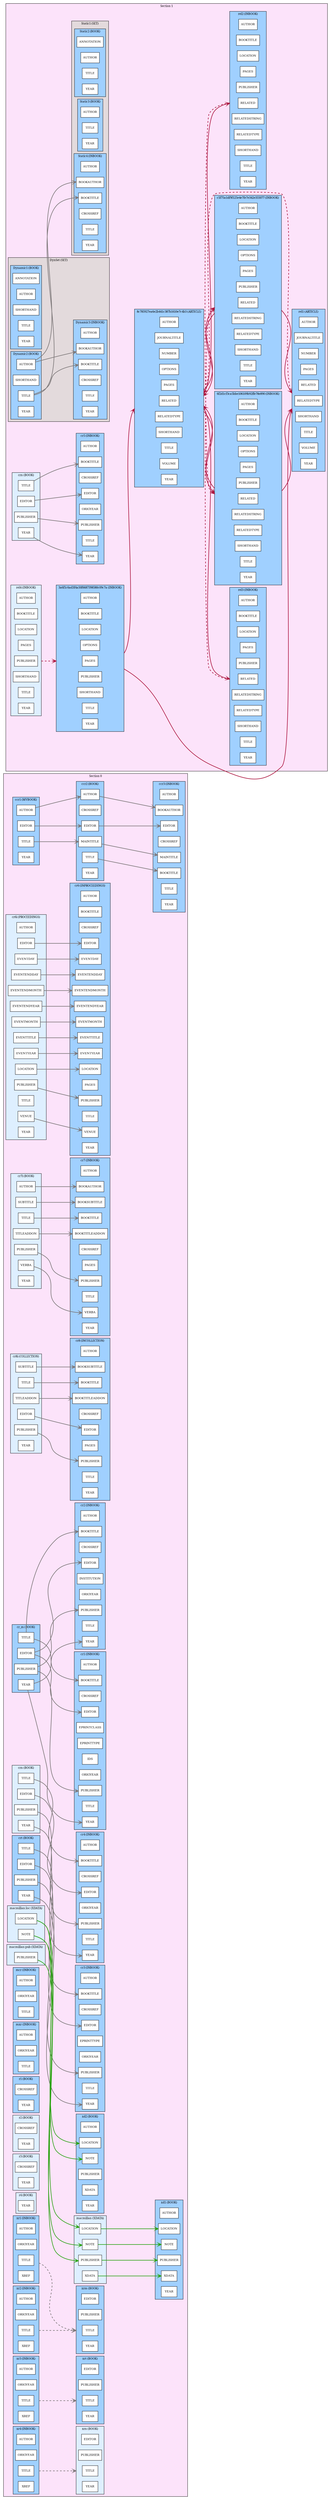 digraph Biberdata {
  compound = true;
  edge [ arrowhead=open ];
  graph [ style=filled, rankdir=LR ];
  node [
    fontsize=10,
    fillcolor=white,
    style=filled,
    shape=box ];

  subgraph "cluster_section0" {
    label="Section 0";
    tooltip="Section 0";
    fontsize="10";
    fontname=serif;
    fillcolor="#fce3fa";

    subgraph "cluster_section0/ccr1" {
      fontsize="10";
      label="ccr1 (MVBOOK)";
      tooltip="ccr1 (MVBOOK)";
      fillcolor="#a0d0ff";

      "section0/ccr1/author" [ label="AUTHOR" ]
      "section0/ccr1/editor" [ label="EDITOR" ]
      "section0/ccr1/title" [ label="TITLE" ]
      "section0/ccr1/year" [ label="YEAR" ]
    }

    subgraph "cluster_section0/ccr2" {
      fontsize="10";
      label="ccr2 (BOOK)";
      tooltip="ccr2 (BOOK)";
      fillcolor="#a0d0ff";

      "section0/ccr2/author" [ label="AUTHOR" ]
      "section0/ccr2/crossref" [ label="CROSSREF" ]
      "section0/ccr2/editor" [ label="EDITOR" ]
      "section0/ccr2/maintitle" [ label="MAINTITLE" ]
      "section0/ccr2/title" [ label="TITLE" ]
      "section0/ccr2/year" [ label="YEAR" ]
    }

    subgraph "cluster_section0/ccr3" {
      fontsize="10";
      label="ccr3 (INBOOK)";
      tooltip="ccr3 (INBOOK)";
      fillcolor="#a0d0ff";

      "section0/ccr3/author" [ label="AUTHOR" ]
      "section0/ccr3/bookauthor" [ label="BOOKAUTHOR" ]
      "section0/ccr3/booktitle" [ label="BOOKTITLE" ]
      "section0/ccr3/crossref" [ label="CROSSREF" ]
      "section0/ccr3/editor" [ label="EDITOR" ]
      "section0/ccr3/maintitle" [ label="MAINTITLE" ]
      "section0/ccr3/title" [ label="TITLE" ]
      "section0/ccr3/year" [ label="YEAR" ]
    }

    subgraph "cluster_section0/cr1" {
      fontsize="10";
      label="cr1 (INBOOK)";
      tooltip="cr1 (INBOOK)";
      fillcolor="#a0d0ff";

      "section0/cr1/author" [ label="AUTHOR" ]
      "section0/cr1/booktitle" [ label="BOOKTITLE" ]
      "section0/cr1/crossref" [ label="CROSSREF" ]
      "section0/cr1/editor" [ label="EDITOR" ]
      "section0/cr1/eprintclass" [ label="EPRINTCLASS" ]
      "section0/cr1/eprinttype" [ label="EPRINTTYPE" ]
      "section0/cr1/ids" [ label="IDS" ]
      "section0/cr1/origyear" [ label="ORIGYEAR" ]
      "section0/cr1/publisher" [ label="PUBLISHER" ]
      "section0/cr1/title" [ label="TITLE" ]
      "section0/cr1/year" [ label="YEAR" ]
    }

    subgraph "cluster_section0/cr2" {
      fontsize="10";
      label="cr2 (INBOOK)";
      tooltip="cr2 (INBOOK)";
      fillcolor="#a0d0ff";

      "section0/cr2/author" [ label="AUTHOR" ]
      "section0/cr2/booktitle" [ label="BOOKTITLE" ]
      "section0/cr2/crossref" [ label="CROSSREF" ]
      "section0/cr2/editor" [ label="EDITOR" ]
      "section0/cr2/institution" [ label="INSTITUTION" ]
      "section0/cr2/origyear" [ label="ORIGYEAR" ]
      "section0/cr2/publisher" [ label="PUBLISHER" ]
      "section0/cr2/title" [ label="TITLE" ]
      "section0/cr2/year" [ label="YEAR" ]
    }

    subgraph "cluster_section0/cr3" {
      fontsize="10";
      label="cr3 (INBOOK)";
      tooltip="cr3 (INBOOK)";
      fillcolor="#a0d0ff";

      "section0/cr3/author" [ label="AUTHOR" ]
      "section0/cr3/booktitle" [ label="BOOKTITLE" ]
      "section0/cr3/crossref" [ label="CROSSREF" ]
      "section0/cr3/editor" [ label="EDITOR" ]
      "section0/cr3/eprinttype" [ label="EPRINTTYPE" ]
      "section0/cr3/origyear" [ label="ORIGYEAR" ]
      "section0/cr3/publisher" [ label="PUBLISHER" ]
      "section0/cr3/title" [ label="TITLE" ]
      "section0/cr3/year" [ label="YEAR" ]
    }

    subgraph "cluster_section0/cr4" {
      fontsize="10";
      label="cr4 (INBOOK)";
      tooltip="cr4 (INBOOK)";
      fillcolor="#a0d0ff";

      "section0/cr4/author" [ label="AUTHOR" ]
      "section0/cr4/booktitle" [ label="BOOKTITLE" ]
      "section0/cr4/crossref" [ label="CROSSREF" ]
      "section0/cr4/editor" [ label="EDITOR" ]
      "section0/cr4/origyear" [ label="ORIGYEAR" ]
      "section0/cr4/publisher" [ label="PUBLISHER" ]
      "section0/cr4/title" [ label="TITLE" ]
      "section0/cr4/year" [ label="YEAR" ]
    }

    subgraph "cluster_section0/cr6" {
      fontsize="10";
      label="cr6 (INPROCEEDINGS)";
      tooltip="cr6 (INPROCEEDINGS)";
      fillcolor="#a0d0ff";

      "section0/cr6/author" [ label="AUTHOR" ]
      "section0/cr6/booktitle" [ label="BOOKTITLE" ]
      "section0/cr6/crossref" [ label="CROSSREF" ]
      "section0/cr6/editor" [ label="EDITOR" ]
      "section0/cr6/eventday" [ label="EVENTDAY" ]
      "section0/cr6/eventendday" [ label="EVENTENDDAY" ]
      "section0/cr6/eventendmonth" [ label="EVENTENDMONTH" ]
      "section0/cr6/eventendyear" [ label="EVENTENDYEAR" ]
      "section0/cr6/eventmonth" [ label="EVENTMONTH" ]
      "section0/cr6/eventtitle" [ label="EVENTTITLE" ]
      "section0/cr6/eventyear" [ label="EVENTYEAR" ]
      "section0/cr6/location" [ label="LOCATION" ]
      "section0/cr6/pages" [ label="PAGES" ]
      "section0/cr6/publisher" [ label="PUBLISHER" ]
      "section0/cr6/title" [ label="TITLE" ]
      "section0/cr6/venue" [ label="VENUE" ]
      "section0/cr6/year" [ label="YEAR" ]
    }

    subgraph "cluster_section0/cr6i" {
      fontsize="10";
      label="cr6i (PROCEEDINGS)";
      tooltip="cr6i (PROCEEDINGS)";
      fillcolor="#deefff";

      "section0/cr6i/author" [ label="AUTHOR" ]
      "section0/cr6i/editor" [ label="EDITOR" ]
      "section0/cr6i/eventday" [ label="EVENTDAY" ]
      "section0/cr6i/eventendday" [ label="EVENTENDDAY" ]
      "section0/cr6i/eventendmonth" [ label="EVENTENDMONTH" ]
      "section0/cr6i/eventendyear" [ label="EVENTENDYEAR" ]
      "section0/cr6i/eventmonth" [ label="EVENTMONTH" ]
      "section0/cr6i/eventtitle" [ label="EVENTTITLE" ]
      "section0/cr6i/eventyear" [ label="EVENTYEAR" ]
      "section0/cr6i/location" [ label="LOCATION" ]
      "section0/cr6i/publisher" [ label="PUBLISHER" ]
      "section0/cr6i/title" [ label="TITLE" ]
      "section0/cr6i/venue" [ label="VENUE" ]
      "section0/cr6i/year" [ label="YEAR" ]
    }

    subgraph "cluster_section0/cr7" {
      fontsize="10";
      label="cr7 (INBOOK)";
      tooltip="cr7 (INBOOK)";
      fillcolor="#a0d0ff";

      "section0/cr7/author" [ label="AUTHOR" ]
      "section0/cr7/bookauthor" [ label="BOOKAUTHOR" ]
      "section0/cr7/booksubtitle" [ label="BOOKSUBTITLE" ]
      "section0/cr7/booktitle" [ label="BOOKTITLE" ]
      "section0/cr7/booktitleaddon" [ label="BOOKTITLEADDON" ]
      "section0/cr7/crossref" [ label="CROSSREF" ]
      "section0/cr7/pages" [ label="PAGES" ]
      "section0/cr7/publisher" [ label="PUBLISHER" ]
      "section0/cr7/title" [ label="TITLE" ]
      "section0/cr7/verba" [ label="VERBA" ]
      "section0/cr7/year" [ label="YEAR" ]
    }

    subgraph "cluster_section0/cr7i" {
      fontsize="10";
      label="cr7i (BOOK)";
      tooltip="cr7i (BOOK)";
      fillcolor="#deefff";

      "section0/cr7i/author" [ label="AUTHOR" ]
      "section0/cr7i/publisher" [ label="PUBLISHER" ]
      "section0/cr7i/subtitle" [ label="SUBTITLE" ]
      "section0/cr7i/title" [ label="TITLE" ]
      "section0/cr7i/titleaddon" [ label="TITLEADDON" ]
      "section0/cr7i/verba" [ label="VERBA" ]
      "section0/cr7i/year" [ label="YEAR" ]
    }

    subgraph "cluster_section0/cr8" {
      fontsize="10";
      label="cr8 (INCOLLECTION)";
      tooltip="cr8 (INCOLLECTION)";
      fillcolor="#a0d0ff";

      "section0/cr8/author" [ label="AUTHOR" ]
      "section0/cr8/booksubtitle" [ label="BOOKSUBTITLE" ]
      "section0/cr8/booktitle" [ label="BOOKTITLE" ]
      "section0/cr8/booktitleaddon" [ label="BOOKTITLEADDON" ]
      "section0/cr8/crossref" [ label="CROSSREF" ]
      "section0/cr8/editor" [ label="EDITOR" ]
      "section0/cr8/pages" [ label="PAGES" ]
      "section0/cr8/publisher" [ label="PUBLISHER" ]
      "section0/cr8/title" [ label="TITLE" ]
      "section0/cr8/year" [ label="YEAR" ]
    }

    subgraph "cluster_section0/cr8i" {
      fontsize="10";
      label="cr8i (COLLECTION)";
      tooltip="cr8i (COLLECTION)";
      fillcolor="#deefff";

      "section0/cr8i/editor" [ label="EDITOR" ]
      "section0/cr8i/publisher" [ label="PUBLISHER" ]
      "section0/cr8i/subtitle" [ label="SUBTITLE" ]
      "section0/cr8i/title" [ label="TITLE" ]
      "section0/cr8i/titleaddon" [ label="TITLEADDON" ]
      "section0/cr8i/year" [ label="YEAR" ]
    }

    subgraph "cluster_section0/cr_m" {
      fontsize="10";
      label="cr_m (BOOK)";
      tooltip="cr_m (BOOK)";
      fillcolor="#a0d0ff";

      "section0/cr_m/editor" [ label="EDITOR" ]
      "section0/cr_m/publisher" [ label="PUBLISHER" ]
      "section0/cr_m/title" [ label="TITLE" ]
      "section0/cr_m/year" [ label="YEAR" ]
    }

    subgraph "cluster_section0/crn" {
      fontsize="10";
      label="crn (BOOK)";
      tooltip="crn (BOOK)";
      fillcolor="#deefff";

      "section0/crn/editor" [ label="EDITOR" ]
      "section0/crn/publisher" [ label="PUBLISHER" ]
      "section0/crn/title" [ label="TITLE" ]
      "section0/crn/year" [ label="YEAR" ]
    }

    subgraph "cluster_section0/crt" {
      fontsize="10";
      label="crt (BOOK)";
      tooltip="crt (BOOK)";
      fillcolor="#a0d0ff";

      "section0/crt/editor" [ label="EDITOR" ]
      "section0/crt/publisher" [ label="PUBLISHER" ]
      "section0/crt/title" [ label="TITLE" ]
      "section0/crt/year" [ label="YEAR" ]
    }

    subgraph "cluster_section0/macmillan" {
      fontsize="10";
      label="macmillan (XDATA)";
      tooltip="macmillan (XDATA)";
      fillcolor="#deefff";

      "section0/macmillan/location" [ label="LOCATION" ]
      "section0/macmillan/note" [ label="NOTE" ]
      "section0/macmillan/publisher" [ label="PUBLISHER" ]
      "section0/macmillan/xdata" [ label="XDATA" ]
    }

    subgraph "cluster_section0/macmillan:loc" {
      fontsize="10";
      label="macmillan:loc (XDATA)";
      tooltip="macmillan:loc (XDATA)";
      fillcolor="#deefff";

      "section0/macmillan:loc/location" [ label="LOCATION" ]
      "section0/macmillan:loc/note" [ label="NOTE" ]
    }

    subgraph "cluster_section0/macmillan:pub" {
      fontsize="10";
      label="macmillan:pub (XDATA)";
      tooltip="macmillan:pub (XDATA)";
      fillcolor="#deefff";

      "section0/macmillan:pub/publisher" [ label="PUBLISHER" ]
    }

    subgraph "cluster_section0/mcr" {
      fontsize="10";
      label="mcr (INBOOK)";
      tooltip="mcr (INBOOK)";
      fillcolor="#a0d0ff";

      "section0/mcr/author" [ label="AUTHOR" ]
      "section0/mcr/origyear" [ label="ORIGYEAR" ]
      "section0/mcr/title" [ label="TITLE" ]
    }

    subgraph "cluster_section0/mxr" {
      fontsize="10";
      label="mxr (INBOOK)";
      tooltip="mxr (INBOOK)";
      fillcolor="#a0d0ff";

      "section0/mxr/author" [ label="AUTHOR" ]
      "section0/mxr/origyear" [ label="ORIGYEAR" ]
      "section0/mxr/title" [ label="TITLE" ]
    }

    subgraph "cluster_section0/r1" {
      fontsize="10";
      label="r1 (BOOK)";
      tooltip="r1 (BOOK)";
      fillcolor="#a0d0ff";

      "section0/r1/crossref" [ label="CROSSREF" ]
      "section0/r1/year" [ label="YEAR" ]
    }

    subgraph "cluster_section0/r2" {
      fontsize="10";
      label="r2 (BOOK)";
      tooltip="r2 (BOOK)";
      fillcolor="#deefff";

      "section0/r2/crossref" [ label="CROSSREF" ]
      "section0/r2/year" [ label="YEAR" ]
    }

    subgraph "cluster_section0/r3" {
      fontsize="10";
      label="r3 (BOOK)";
      tooltip="r3 (BOOK)";
      fillcolor="#deefff";

      "section0/r3/crossref" [ label="CROSSREF" ]
      "section0/r3/year" [ label="YEAR" ]
    }

    subgraph "cluster_section0/r4" {
      fontsize="10";
      label="r4 (BOOK)";
      tooltip="r4 (BOOK)";
      fillcolor="#deefff";

      "section0/r4/year" [ label="YEAR" ]
    }

    subgraph "cluster_section0/xd1" {
      fontsize="10";
      label="xd1 (BOOK)";
      tooltip="xd1 (BOOK)";
      fillcolor="#a0d0ff";

      "section0/xd1/author" [ label="AUTHOR" ]
      "section0/xd1/location" [ label="LOCATION" ]
      "section0/xd1/note" [ label="NOTE" ]
      "section0/xd1/publisher" [ label="PUBLISHER" ]
      "section0/xd1/xdata" [ label="XDATA" ]
      "section0/xd1/year" [ label="YEAR" ]
    }

    subgraph "cluster_section0/xd2" {
      fontsize="10";
      label="xd2 (BOOK)";
      tooltip="xd2 (BOOK)";
      fillcolor="#a0d0ff";

      "section0/xd2/author" [ label="AUTHOR" ]
      "section0/xd2/location" [ label="LOCATION" ]
      "section0/xd2/note" [ label="NOTE" ]
      "section0/xd2/publisher" [ label="PUBLISHER" ]
      "section0/xd2/xdata" [ label="XDATA" ]
      "section0/xd2/year" [ label="YEAR" ]
    }

    subgraph "cluster_section0/xr1" {
      fontsize="10";
      label="xr1 (INBOOK)";
      tooltip="xr1 (INBOOK)";
      fillcolor="#a0d0ff";

      "section0/xr1/author" [ label="AUTHOR" ]
      "section0/xr1/origyear" [ label="ORIGYEAR" ]
      "section0/xr1/title" [ label="TITLE" ]
      "section0/xr1/xref" [ label="XREF" ]
    }

    subgraph "cluster_section0/xr2" {
      fontsize="10";
      label="xr2 (INBOOK)";
      tooltip="xr2 (INBOOK)";
      fillcolor="#a0d0ff";

      "section0/xr2/author" [ label="AUTHOR" ]
      "section0/xr2/origyear" [ label="ORIGYEAR" ]
      "section0/xr2/title" [ label="TITLE" ]
      "section0/xr2/xref" [ label="XREF" ]
    }

    subgraph "cluster_section0/xr3" {
      fontsize="10";
      label="xr3 (INBOOK)";
      tooltip="xr3 (INBOOK)";
      fillcolor="#a0d0ff";

      "section0/xr3/author" [ label="AUTHOR" ]
      "section0/xr3/origyear" [ label="ORIGYEAR" ]
      "section0/xr3/title" [ label="TITLE" ]
      "section0/xr3/xref" [ label="XREF" ]
    }

    subgraph "cluster_section0/xr4" {
      fontsize="10";
      label="xr4 (INBOOK)";
      tooltip="xr4 (INBOOK)";
      fillcolor="#a0d0ff";

      "section0/xr4/author" [ label="AUTHOR" ]
      "section0/xr4/origyear" [ label="ORIGYEAR" ]
      "section0/xr4/title" [ label="TITLE" ]
      "section0/xr4/xref" [ label="XREF" ]
    }

    subgraph "cluster_section0/xrm" {
      fontsize="10";
      label="xrm (BOOK)";
      tooltip="xrm (BOOK)";
      fillcolor="#a0d0ff";

      "section0/xrm/editor" [ label="EDITOR" ]
      "section0/xrm/publisher" [ label="PUBLISHER" ]
      "section0/xrm/title" [ label="TITLE" ]
      "section0/xrm/year" [ label="YEAR" ]
    }

    subgraph "cluster_section0/xrn" {
      fontsize="10";
      label="xrn (BOOK)";
      tooltip="xrn (BOOK)";
      fillcolor="#deefff";

      "section0/xrn/editor" [ label="EDITOR" ]
      "section0/xrn/publisher" [ label="PUBLISHER" ]
      "section0/xrn/title" [ label="TITLE" ]
      "section0/xrn/year" [ label="YEAR" ]
    }

    subgraph "cluster_section0/xrt" {
      fontsize="10";
      label="xrt (BOOK)";
      tooltip="xrt (BOOK)";
      fillcolor="#a0d0ff";

      "section0/xrt/editor" [ label="EDITOR" ]
      "section0/xrt/publisher" [ label="PUBLISHER" ]
      "section0/xrt/title" [ label="TITLE" ]
      "section0/xrt/year" [ label="YEAR" ]
    }

    }

  subgraph "cluster_section1" {
    label="Section 1";
    tooltip="Section 1";
    fontsize="10";
    fontname=serif;
    fillcolor="#fce3fa";

    subgraph "cluster_section1/3a6f1c6ad3f4a50f6687398580c09c7a" {
      fontsize="10";
      label="3a6f1c6ad3f4a50f6687398580c09c7a (INBOOK)";
      tooltip="3a6f1c6ad3f4a50f6687398580c09c7a (INBOOK)";
      fillcolor="#a0d0ff";

      "section1/3a6f1c6ad3f4a50f6687398580c09c7a/author" [ label="AUTHOR" ]
      "section1/3a6f1c6ad3f4a50f6687398580c09c7a/booktitle" [ label="BOOKTITLE" ]
      "section1/3a6f1c6ad3f4a50f6687398580c09c7a/location" [ label="LOCATION" ]
      "section1/3a6f1c6ad3f4a50f6687398580c09c7a/options" [ label="OPTIONS" ]
      "section1/3a6f1c6ad3f4a50f6687398580c09c7a/pages" [ label="PAGES" ]
      "section1/3a6f1c6ad3f4a50f6687398580c09c7a/publisher" [ label="PUBLISHER" ]
      "section1/3a6f1c6ad3f4a50f6687398580c09c7a/shorthand" [ label="SHORTHAND" ]
      "section1/3a6f1c6ad3f4a50f6687398580c09c7a/title" [ label="TITLE" ]
      "section1/3a6f1c6ad3f4a50f6687398580c09c7a/year" [ label="YEAR" ]
    }

    subgraph "cluster_section1/6f2d1cf3ca5bbe106109b92ffe78e890" {
      fontsize="10";
      label="6f2d1cf3ca5bbe106109b92ffe78e890 (INBOOK)";
      tooltip="6f2d1cf3ca5bbe106109b92ffe78e890 (INBOOK)";
      fillcolor="#a0d0ff";

      "section1/6f2d1cf3ca5bbe106109b92ffe78e890/author" [ label="AUTHOR" ]
      "section1/6f2d1cf3ca5bbe106109b92ffe78e890/booktitle" [ label="BOOKTITLE" ]
      "section1/6f2d1cf3ca5bbe106109b92ffe78e890/location" [ label="LOCATION" ]
      "section1/6f2d1cf3ca5bbe106109b92ffe78e890/options" [ label="OPTIONS" ]
      "section1/6f2d1cf3ca5bbe106109b92ffe78e890/pages" [ label="PAGES" ]
      "section1/6f2d1cf3ca5bbe106109b92ffe78e890/publisher" [ label="PUBLISHER" ]
      "section1/6f2d1cf3ca5bbe106109b92ffe78e890/related" [ label="RELATED" ]
      "section1/6f2d1cf3ca5bbe106109b92ffe78e890/relatedstring" [ label="RELATEDSTRING" ]
      "section1/6f2d1cf3ca5bbe106109b92ffe78e890/relatedtype" [ label="RELATEDTYPE" ]
      "section1/6f2d1cf3ca5bbe106109b92ffe78e890/shorthand" [ label="SHORTHAND" ]
      "section1/6f2d1cf3ca5bbe106109b92ffe78e890/title" [ label="TITLE" ]
      "section1/6f2d1cf3ca5bbe106109b92ffe78e890/year" [ label="YEAR" ]
    }

    subgraph "cluster_section1/8c785927ea6e2b441c387b1610e7c4b3" {
      fontsize="10";
      label="8c785927ea6e2b441c387b1610e7c4b3 (ARTICLE)";
      tooltip="8c785927ea6e2b441c387b1610e7c4b3 (ARTICLE)";
      fillcolor="#a0d0ff";

      "section1/8c785927ea6e2b441c387b1610e7c4b3/author" [ label="AUTHOR" ]
      "section1/8c785927ea6e2b441c387b1610e7c4b3/journaltitle" [ label="JOURNALTITLE" ]
      "section1/8c785927ea6e2b441c387b1610e7c4b3/number" [ label="NUMBER" ]
      "section1/8c785927ea6e2b441c387b1610e7c4b3/options" [ label="OPTIONS" ]
      "section1/8c785927ea6e2b441c387b1610e7c4b3/pages" [ label="PAGES" ]
      "section1/8c785927ea6e2b441c387b1610e7c4b3/related" [ label="RELATED" ]
      "section1/8c785927ea6e2b441c387b1610e7c4b3/relatedtype" [ label="RELATEDTYPE" ]
      "section1/8c785927ea6e2b441c387b1610e7c4b3/shorthand" [ label="SHORTHAND" ]
      "section1/8c785927ea6e2b441c387b1610e7c4b3/title" [ label="TITLE" ]
      "section1/8c785927ea6e2b441c387b1610e7c4b3/volume" [ label="VOLUME" ]
      "section1/8c785927ea6e2b441c387b1610e7c4b3/year" [ label="YEAR" ]
    }

    subgraph "cluster_1/set_DynSet" {
      label="DynSet (SET)";
      tooltip="DynSet (SET)";
      fontsize="10";
      fontname=serif;
      fillcolor="#e3dadc";

      subgraph "cluster_section1/Dynamic1" {
        fontsize="10";
        label="Dynamic1 (BOOK)";
        tooltip="Dynamic1 (BOOK)";
        fillcolor="#a0d0ff";

        "section1/Dynamic1/annotation" [ label="ANNOTATION" ]
        "section1/Dynamic1/author" [ label="AUTHOR" ]
        "section1/Dynamic1/shorthand" [ label="SHORTHAND" ]
        "section1/Dynamic1/title" [ label="TITLE" ]
        "section1/Dynamic1/year" [ label="YEAR" ]
      }

      }

    subgraph "cluster_1/set_DynSet" {
      label="DynSet (SET)";
      tooltip="DynSet (SET)";
      fontsize="10";
      fontname=serif;
      fillcolor="#e3dadc";

      subgraph "cluster_section1/Dynamic2" {
        fontsize="10";
        label="Dynamic2 (BOOK)";
        tooltip="Dynamic2 (BOOK)";
        fillcolor="#a0d0ff";

        "section1/Dynamic2/author" [ label="AUTHOR" ]
        "section1/Dynamic2/shorthand" [ label="SHORTHAND" ]
        "section1/Dynamic2/title" [ label="TITLE" ]
        "section1/Dynamic2/year" [ label="YEAR" ]
      }

      }

    subgraph "cluster_1/set_DynSet" {
      label="DynSet (SET)";
      tooltip="DynSet (SET)";
      fontsize="10";
      fontname=serif;
      fillcolor="#e3dadc";

      subgraph "cluster_section1/Dynamic3" {
        fontsize="10";
        label="Dynamic3 (INBOOK)";
        tooltip="Dynamic3 (INBOOK)";
        fillcolor="#a0d0ff";

        "section1/Dynamic3/author" [ label="AUTHOR" ]
        "section1/Dynamic3/bookauthor" [ label="BOOKAUTHOR" ]
        "section1/Dynamic3/booktitle" [ label="BOOKTITLE" ]
        "section1/Dynamic3/crossref" [ label="CROSSREF" ]
        "section1/Dynamic3/title" [ label="TITLE" ]
        "section1/Dynamic3/year" [ label="YEAR" ]
      }

      }

    subgraph "cluster_1/set_Static1" {
      label="Static1 (SET)";
      tooltip="Static1 (SET)";
      fontsize="10";
      fontname=serif;
      fillcolor="#e3dadc";

      subgraph "cluster_section1/Static2" {
        fontsize="10";
        label="Static2 (BOOK)";
        tooltip="Static2 (BOOK)";
        fillcolor="#a0d0ff";

        "section1/Static2/annotation" [ label="ANNOTATION" ]
        "section1/Static2/author" [ label="AUTHOR" ]
        "section1/Static2/title" [ label="TITLE" ]
        "section1/Static2/year" [ label="YEAR" ]
      }

      }

    subgraph "cluster_1/set_Static1" {
      label="Static1 (SET)";
      tooltip="Static1 (SET)";
      fontsize="10";
      fontname=serif;
      fillcolor="#e3dadc";

      subgraph "cluster_section1/Static3" {
        fontsize="10";
        label="Static3 (BOOK)";
        tooltip="Static3 (BOOK)";
        fillcolor="#a0d0ff";

        "section1/Static3/author" [ label="AUTHOR" ]
        "section1/Static3/title" [ label="TITLE" ]
        "section1/Static3/year" [ label="YEAR" ]
      }

      }

    subgraph "cluster_1/set_Static1" {
      label="Static1 (SET)";
      tooltip="Static1 (SET)";
      fontsize="10";
      fontname=serif;
      fillcolor="#e3dadc";

      subgraph "cluster_section1/Static4" {
        fontsize="10";
        label="Static4 (INBOOK)";
        tooltip="Static4 (INBOOK)";
        fillcolor="#a0d0ff";

        "section1/Static4/author" [ label="AUTHOR" ]
        "section1/Static4/bookauthor" [ label="BOOKAUTHOR" ]
        "section1/Static4/booktitle" [ label="BOOKTITLE" ]
        "section1/Static4/crossref" [ label="CROSSREF" ]
        "section1/Static4/title" [ label="TITLE" ]
        "section1/Static4/year" [ label="YEAR" ]
      }

      }

    subgraph "cluster_section1/c5f75a1df9f125e4e7fe7e342e355077" {
      fontsize="10";
      label="c5f75a1df9f125e4e7fe7e342e355077 (INBOOK)";
      tooltip="c5f75a1df9f125e4e7fe7e342e355077 (INBOOK)";
      fillcolor="#a0d0ff";

      "section1/c5f75a1df9f125e4e7fe7e342e355077/author" [ label="AUTHOR" ]
      "section1/c5f75a1df9f125e4e7fe7e342e355077/booktitle" [ label="BOOKTITLE" ]
      "section1/c5f75a1df9f125e4e7fe7e342e355077/location" [ label="LOCATION" ]
      "section1/c5f75a1df9f125e4e7fe7e342e355077/options" [ label="OPTIONS" ]
      "section1/c5f75a1df9f125e4e7fe7e342e355077/pages" [ label="PAGES" ]
      "section1/c5f75a1df9f125e4e7fe7e342e355077/publisher" [ label="PUBLISHER" ]
      "section1/c5f75a1df9f125e4e7fe7e342e355077/related" [ label="RELATED" ]
      "section1/c5f75a1df9f125e4e7fe7e342e355077/relatedstring" [ label="RELATEDSTRING" ]
      "section1/c5f75a1df9f125e4e7fe7e342e355077/relatedtype" [ label="RELATEDTYPE" ]
      "section1/c5f75a1df9f125e4e7fe7e342e355077/shorthand" [ label="SHORTHAND" ]
      "section1/c5f75a1df9f125e4e7fe7e342e355077/title" [ label="TITLE" ]
      "section1/c5f75a1df9f125e4e7fe7e342e355077/year" [ label="YEAR" ]
    }

    subgraph "cluster_section1/cr5" {
      fontsize="10";
      label="cr5 (INBOOK)";
      tooltip="cr5 (INBOOK)";
      fillcolor="#a0d0ff";

      "section1/cr5/author" [ label="AUTHOR" ]
      "section1/cr5/booktitle" [ label="BOOKTITLE" ]
      "section1/cr5/crossref" [ label="CROSSREF" ]
      "section1/cr5/editor" [ label="EDITOR" ]
      "section1/cr5/origyear" [ label="ORIGYEAR" ]
      "section1/cr5/publisher" [ label="PUBLISHER" ]
      "section1/cr5/title" [ label="TITLE" ]
      "section1/cr5/year" [ label="YEAR" ]
    }

    subgraph "cluster_section1/crn" {
      fontsize="10";
      label="crn (BOOK)";
      tooltip="crn (BOOK)";
      fillcolor="#deefff";

      "section1/crn/editor" [ label="EDITOR" ]
      "section1/crn/publisher" [ label="PUBLISHER" ]
      "section1/crn/title" [ label="TITLE" ]
      "section1/crn/year" [ label="YEAR" ]
    }

    subgraph "cluster_section1/rel1" {
      fontsize="10";
      label="rel1 (ARTICLE)";
      tooltip="rel1 (ARTICLE)";
      fillcolor="#a0d0ff";

      "section1/rel1/author" [ label="AUTHOR" ]
      "section1/rel1/journaltitle" [ label="JOURNALTITLE" ]
      "section1/rel1/number" [ label="NUMBER" ]
      "section1/rel1/pages" [ label="PAGES" ]
      "section1/rel1/related" [ label="RELATED" ]
      "section1/rel1/relatedtype" [ label="RELATEDTYPE" ]
      "section1/rel1/shorthand" [ label="SHORTHAND" ]
      "section1/rel1/title" [ label="TITLE" ]
      "section1/rel1/volume" [ label="VOLUME" ]
      "section1/rel1/year" [ label="YEAR" ]
    }

    subgraph "cluster_section1/rel2" {
      fontsize="10";
      label="rel2 (INBOOK)";
      tooltip="rel2 (INBOOK)";
      fillcolor="#a0d0ff";

      "section1/rel2/author" [ label="AUTHOR" ]
      "section1/rel2/booktitle" [ label="BOOKTITLE" ]
      "section1/rel2/location" [ label="LOCATION" ]
      "section1/rel2/pages" [ label="PAGES" ]
      "section1/rel2/publisher" [ label="PUBLISHER" ]
      "section1/rel2/related" [ label="RELATED" ]
      "section1/rel2/relatedstring" [ label="RELATEDSTRING" ]
      "section1/rel2/relatedtype" [ label="RELATEDTYPE" ]
      "section1/rel2/shorthand" [ label="SHORTHAND" ]
      "section1/rel2/title" [ label="TITLE" ]
      "section1/rel2/year" [ label="YEAR" ]
    }

    subgraph "cluster_section1/rel3" {
      fontsize="10";
      label="rel3 (INBOOK)";
      tooltip="rel3 (INBOOK)";
      fillcolor="#a0d0ff";

      "section1/rel3/author" [ label="AUTHOR" ]
      "section1/rel3/booktitle" [ label="BOOKTITLE" ]
      "section1/rel3/location" [ label="LOCATION" ]
      "section1/rel3/pages" [ label="PAGES" ]
      "section1/rel3/publisher" [ label="PUBLISHER" ]
      "section1/rel3/related" [ label="RELATED" ]
      "section1/rel3/relatedstring" [ label="RELATEDSTRING" ]
      "section1/rel3/relatedtype" [ label="RELATEDTYPE" ]
      "section1/rel3/shorthand" [ label="SHORTHAND" ]
      "section1/rel3/title" [ label="TITLE" ]
      "section1/rel3/year" [ label="YEAR" ]
    }

    subgraph "cluster_section1/rel4" {
      fontsize="10";
      label="rel4 (INBOOK)";
      tooltip="rel4 (INBOOK)";
      fillcolor="#deefff";

      "section1/rel4/author" [ label="AUTHOR" ]
      "section1/rel4/booktitle" [ label="BOOKTITLE" ]
      "section1/rel4/location" [ label="LOCATION" ]
      "section1/rel4/pages" [ label="PAGES" ]
      "section1/rel4/publisher" [ label="PUBLISHER" ]
      "section1/rel4/shorthand" [ label="SHORTHAND" ]
      "section1/rel4/title" [ label="TITLE" ]
      "section1/rel4/year" [ label="YEAR" ]
    }

    }



    "section0/ccr1/author" -> "section0/ccr2/author" [ penwidth="2.0", color="#7d7879", tooltip="ccr2/AUTHOR inherited via CROSSREF from ccr1/AUTHOR" ]
    "section0/ccr1/editor" -> "section0/ccr2/editor" [ penwidth="2.0", color="#7d7879", tooltip="ccr2/EDITOR inherited via CROSSREF from ccr1/EDITOR" ]
    "section0/ccr1/title" -> "section0/ccr2/maintitle" [ penwidth="2.0", color="#7d7879", tooltip="ccr2/MAINTITLE inherited via CROSSREF from ccr1/TITLE" ]
    "section0/ccr2/author" -> "section0/ccr3/bookauthor" [ penwidth="2.0", color="#7d7879", tooltip="ccr3/BOOKAUTHOR inherited via CROSSREF from ccr2/AUTHOR" ]
    "section0/ccr2/editor" -> "section0/ccr3/editor" [ penwidth="2.0", color="#7d7879", tooltip="ccr3/EDITOR inherited via CROSSREF from ccr2/EDITOR" ]
    "section0/ccr2/maintitle" -> "section0/ccr3/maintitle" [ penwidth="2.0", color="#7d7879", tooltip="ccr3/MAINTITLE inherited via CROSSREF from ccr2/MAINTITLE" ]
    "section0/ccr2/title" -> "section0/ccr3/booktitle" [ penwidth="2.0", color="#7d7879", tooltip="ccr3/BOOKTITLE inherited via CROSSREF from ccr2/TITLE" ]
    "section0/cr6i/editor" -> "section0/cr6/editor" [ penwidth="2.0", color="#7d7879", tooltip="cr6/EDITOR inherited via CROSSREF from cr6i/EDITOR" ]
    "section0/cr6i/eventday" -> "section0/cr6/eventday" [ penwidth="2.0", color="#7d7879", tooltip="cr6/EVENTDAY inherited via CROSSREF from cr6i/EVENTDAY" ]
    "section0/cr6i/eventendday" -> "section0/cr6/eventendday" [ penwidth="2.0", color="#7d7879", tooltip="cr6/EVENTENDDAY inherited via CROSSREF from cr6i/EVENTENDDAY" ]
    "section0/cr6i/eventendmonth" -> "section0/cr6/eventendmonth" [ penwidth="2.0", color="#7d7879", tooltip="cr6/EVENTENDMONTH inherited via CROSSREF from cr6i/EVENTENDMONTH" ]
    "section0/cr6i/eventendyear" -> "section0/cr6/eventendyear" [ penwidth="2.0", color="#7d7879", tooltip="cr6/EVENTENDYEAR inherited via CROSSREF from cr6i/EVENTENDYEAR" ]
    "section0/cr6i/eventmonth" -> "section0/cr6/eventmonth" [ penwidth="2.0", color="#7d7879", tooltip="cr6/EVENTMONTH inherited via CROSSREF from cr6i/EVENTMONTH" ]
    "section0/cr6i/eventtitle" -> "section0/cr6/eventtitle" [ penwidth="2.0", color="#7d7879", tooltip="cr6/EVENTTITLE inherited via CROSSREF from cr6i/EVENTTITLE" ]
    "section0/cr6i/eventyear" -> "section0/cr6/eventyear" [ penwidth="2.0", color="#7d7879", tooltip="cr6/EVENTYEAR inherited via CROSSREF from cr6i/EVENTYEAR" ]
    "section0/cr6i/location" -> "section0/cr6/location" [ penwidth="2.0", color="#7d7879", tooltip="cr6/LOCATION inherited via CROSSREF from cr6i/LOCATION" ]
    "section0/cr6i/publisher" -> "section0/cr6/publisher" [ penwidth="2.0", color="#7d7879", tooltip="cr6/PUBLISHER inherited via CROSSREF from cr6i/PUBLISHER" ]
    "section0/cr6i/venue" -> "section0/cr6/venue" [ penwidth="2.0", color="#7d7879", tooltip="cr6/VENUE inherited via CROSSREF from cr6i/VENUE" ]
    "section0/cr7i/author" -> "section0/cr7/bookauthor" [ penwidth="2.0", color="#7d7879", tooltip="cr7/BOOKAUTHOR inherited via CROSSREF from cr7i/AUTHOR" ]
    "section0/cr7i/publisher" -> "section0/cr7/publisher" [ penwidth="2.0", color="#7d7879", tooltip="cr7/PUBLISHER inherited via CROSSREF from cr7i/PUBLISHER" ]
    "section0/cr7i/subtitle" -> "section0/cr7/booksubtitle" [ penwidth="2.0", color="#7d7879", tooltip="cr7/BOOKSUBTITLE inherited via CROSSREF from cr7i/SUBTITLE" ]
    "section0/cr7i/title" -> "section0/cr7/booktitle" [ penwidth="2.0", color="#7d7879", tooltip="cr7/BOOKTITLE inherited via CROSSREF from cr7i/TITLE" ]
    "section0/cr7i/titleaddon" -> "section0/cr7/booktitleaddon" [ penwidth="2.0", color="#7d7879", tooltip="cr7/BOOKTITLEADDON inherited via CROSSREF from cr7i/TITLEADDON" ]
    "section0/cr7i/verba" -> "section0/cr7/verba" [ penwidth="2.0", color="#7d7879", tooltip="cr7/VERBA inherited via CROSSREF from cr7i/VERBA" ]
    "section0/cr8i/editor" -> "section0/cr8/editor" [ penwidth="2.0", color="#7d7879", tooltip="cr8/EDITOR inherited via CROSSREF from cr8i/EDITOR" ]
    "section0/cr8i/publisher" -> "section0/cr8/publisher" [ penwidth="2.0", color="#7d7879", tooltip="cr8/PUBLISHER inherited via CROSSREF from cr8i/PUBLISHER" ]
    "section0/cr8i/subtitle" -> "section0/cr8/booksubtitle" [ penwidth="2.0", color="#7d7879", tooltip="cr8/BOOKSUBTITLE inherited via CROSSREF from cr8i/SUBTITLE" ]
    "section0/cr8i/title" -> "section0/cr8/booktitle" [ penwidth="2.0", color="#7d7879", tooltip="cr8/BOOKTITLE inherited via CROSSREF from cr8i/TITLE" ]
    "section0/cr8i/titleaddon" -> "section0/cr8/booktitleaddon" [ penwidth="2.0", color="#7d7879", tooltip="cr8/BOOKTITLEADDON inherited via CROSSREF from cr8i/TITLEADDON" ]
    "section0/cr_m/editor" -> "section0/cr1/editor" [ penwidth="2.0", color="#7d7879", tooltip="cr1/EDITOR inherited via CROSSREF from cr_m/EDITOR" ]
    "section0/cr_m/editor" -> "section0/cr2/editor" [ penwidth="2.0", color="#7d7879", tooltip="cr2/EDITOR inherited via CROSSREF from cr_m/EDITOR" ]
    "section0/cr_m/publisher" -> "section0/cr1/publisher" [ penwidth="2.0", color="#7d7879", tooltip="cr1/PUBLISHER inherited via CROSSREF from cr_m/PUBLISHER" ]
    "section0/cr_m/publisher" -> "section0/cr2/publisher" [ penwidth="2.0", color="#7d7879", tooltip="cr2/PUBLISHER inherited via CROSSREF from cr_m/PUBLISHER" ]
    "section0/cr_m/title" -> "section0/cr1/booktitle" [ penwidth="2.0", color="#7d7879", tooltip="cr1/BOOKTITLE inherited via CROSSREF from cr_m/TITLE" ]
    "section0/cr_m/title" -> "section0/cr2/booktitle" [ penwidth="2.0", color="#7d7879", tooltip="cr2/BOOKTITLE inherited via CROSSREF from cr_m/TITLE" ]
    "section0/cr_m/year" -> "section0/cr1/year" [ penwidth="2.0", color="#7d7879", tooltip="cr1/YEAR inherited via CROSSREF from cr_m/YEAR" ]
    "section0/cr_m/year" -> "section0/cr2/year" [ penwidth="2.0", color="#7d7879", tooltip="cr2/YEAR inherited via CROSSREF from cr_m/YEAR" ]
    "section0/crn/editor" -> "section0/cr4/editor" [ penwidth="2.0", color="#7d7879", tooltip="cr4/EDITOR inherited via CROSSREF from crn/EDITOR" ]
    "section0/crn/publisher" -> "section0/cr4/publisher" [ penwidth="2.0", color="#7d7879", tooltip="cr4/PUBLISHER inherited via CROSSREF from crn/PUBLISHER" ]
    "section0/crn/title" -> "section0/cr4/booktitle" [ penwidth="2.0", color="#7d7879", tooltip="cr4/BOOKTITLE inherited via CROSSREF from crn/TITLE" ]
    "section0/crn/year" -> "section0/cr4/year" [ penwidth="2.0", color="#7d7879", tooltip="cr4/YEAR inherited via CROSSREF from crn/YEAR" ]
    "section0/crt/editor" -> "section0/cr3/editor" [ penwidth="2.0", color="#7d7879", tooltip="cr3/EDITOR inherited via CROSSREF from crt/EDITOR" ]
    "section0/crt/publisher" -> "section0/cr3/publisher" [ penwidth="2.0", color="#7d7879", tooltip="cr3/PUBLISHER inherited via CROSSREF from crt/PUBLISHER" ]
    "section0/crt/title" -> "section0/cr3/booktitle" [ penwidth="2.0", color="#7d7879", tooltip="cr3/BOOKTITLE inherited via CROSSREF from crt/TITLE" ]
    "section0/crt/year" -> "section0/cr3/year" [ penwidth="2.0", color="#7d7879", tooltip="cr3/YEAR inherited via CROSSREF from crt/YEAR" ]
    "section0/macmillan/location" -> "section0/xd1/location" [ penwidth="2.0", color="#2ca314", tooltip="xd1/LOCATION inherited via XDATA from macmillan/LOCATION" ]
    "section0/macmillan/note" -> "section0/xd1/note" [ penwidth="2.0", color="#2ca314", tooltip="xd1/NOTE inherited via XDATA from macmillan/NOTE" ]
    "section0/macmillan/publisher" -> "section0/xd1/publisher" [ penwidth="2.0", color="#2ca314", tooltip="xd1/PUBLISHER inherited via XDATA from macmillan/PUBLISHER" ]
    "section0/macmillan/xdata" -> "section0/xd1/xdata" [ penwidth="2.0", color="#2ca314", tooltip="xd1/XDATA inherited via XDATA from macmillan/XDATA" ]
    "section0/macmillan:loc/location" -> "section0/macmillan/location" [ penwidth="2.0", color="#2ca314", tooltip="macmillan/LOCATION inherited via XDATA from macmillan:loc/LOCATION" ]
    "section0/macmillan:loc/location" -> "section0/xd2/location" [ penwidth="2.0", color="#2ca314", tooltip="xd2/LOCATION inherited via XDATA from macmillan:loc/LOCATION" ]
    "section0/macmillan:loc/note" -> "section0/macmillan/note" [ penwidth="2.0", color="#2ca314", tooltip="macmillan/NOTE inherited via XDATA from macmillan:loc/NOTE" ]
    "section0/macmillan:loc/note" -> "section0/xd2/note" [ penwidth="2.0", color="#2ca314", tooltip="xd2/NOTE inherited via XDATA from macmillan:loc/NOTE" ]
    "section0/macmillan:pub/publisher" -> "section0/macmillan/publisher" [ penwidth="2.0", color="#2ca314", tooltip="macmillan/PUBLISHER inherited via XDATA from macmillan:pub/PUBLISHER" ]
    "section0/xr1/title" -> "section0/xrm/title" [ penwidth="2.0", style="dashed", color="#7d7879", ltail="cluster_section0/xr1", lhead="cluster_section0/xrm", tooltip="xr1 XREFS xrm" ]
    "section0/xr2/title" -> "section0/xrm/title" [ penwidth="2.0", style="dashed", color="#7d7879", ltail="cluster_section0/xr2", lhead="cluster_section0/xrm", tooltip="xr2 XREFS xrm" ]
    "section0/xr3/title" -> "section0/xrt/title" [ penwidth="2.0", style="dashed", color="#7d7879", ltail="cluster_section0/xr3", lhead="cluster_section0/xrt", tooltip="xr3 XREFS xrt" ]
    "section0/xr4/title" -> "section0/xrn/title" [ penwidth="2.0", style="dashed", color="#7d7879", ltail="cluster_section0/xr4", lhead="cluster_section0/xrn", tooltip="xr4 XREFS xrn" ]
    "section1/Dynamic2/author" -> "section1/Dynamic3/bookauthor" [ penwidth="2.0", color="#7d7879", tooltip="Dynamic3/BOOKAUTHOR inherited via CROSSREF from Dynamic2/AUTHOR" ]
    "section1/Dynamic2/author" -> "section1/Static4/bookauthor" [ penwidth="2.0", color="#7d7879", tooltip="Static4/BOOKAUTHOR inherited via CROSSREF from Dynamic2/AUTHOR" ]
    "section1/Dynamic2/title" -> "section1/Dynamic3/booktitle" [ penwidth="2.0", color="#7d7879", tooltip="Dynamic3/BOOKTITLE inherited via CROSSREF from Dynamic2/TITLE" ]
    "section1/Dynamic2/title" -> "section1/Static4/booktitle" [ penwidth="2.0", color="#7d7879", tooltip="Static4/BOOKTITLE inherited via CROSSREF from Dynamic2/TITLE" ]
    "section1/crn/editor" -> "section1/cr5/editor" [ penwidth="2.0", color="#7d7879", tooltip="cr5/EDITOR inherited via CROSSREF from crn/EDITOR" ]
    "section1/crn/publisher" -> "section1/cr5/publisher" [ penwidth="2.0", color="#7d7879", tooltip="cr5/PUBLISHER inherited via CROSSREF from crn/PUBLISHER" ]
    "section1/crn/title" -> "section1/cr5/booktitle" [ penwidth="2.0", color="#7d7879", tooltip="cr5/BOOKTITLE inherited via CROSSREF from crn/TITLE" ]
    "section1/crn/year" -> "section1/cr5/year" [ penwidth="2.0", color="#7d7879", tooltip="cr5/YEAR inherited via CROSSREF from crn/YEAR" ]
    "section1/3a6f1c6ad3f4a50f6687398580c09c7a/pages" -> "section1/8c785927ea6e2b441c387b1610e7c4b3/related" [ penwidth="2.0", color="#ad1741", ltail="cluster_section1/3a6f1c6ad3f4a50f6687398580c09c7a", lhead="cluster_section1/8c785927ea6e2b441c387b1610e7c4b3", tooltip="3a6f1c6ad3f4a50f6687398580c09c7a is a related entry of 8c785927ea6e2b441c387b1610e7c4b3" ]
    "section1/3a6f1c6ad3f4a50f6687398580c09c7a/pages" -> "section1/rel1/relatedtype" [ penwidth="2.0", color="#ad1741", ltail="cluster_section1/3a6f1c6ad3f4a50f6687398580c09c7a", lhead="cluster_section1/rel1", tooltip="3a6f1c6ad3f4a50f6687398580c09c7a is a related entry of rel1" ]
    "section1/6f2d1cf3ca5bbe106109b92ffe78e890/related" -> "section1/8c785927ea6e2b441c387b1610e7c4b3/related" [ penwidth="2.0", color="#ad1741", ltail="cluster_section1/6f2d1cf3ca5bbe106109b92ffe78e890", lhead="cluster_section1/8c785927ea6e2b441c387b1610e7c4b3", tooltip="6f2d1cf3ca5bbe106109b92ffe78e890 is a related entry of 8c785927ea6e2b441c387b1610e7c4b3" ]
    "section1/6f2d1cf3ca5bbe106109b92ffe78e890/related" -> "section1/rel1/relatedtype" [ penwidth="2.0", color="#ad1741", ltail="cluster_section1/6f2d1cf3ca5bbe106109b92ffe78e890", lhead="cluster_section1/rel1", tooltip="6f2d1cf3ca5bbe106109b92ffe78e890 is a related entry of rel1" ]
    "section1/8c785927ea6e2b441c387b1610e7c4b3/related" -> "section1/6f2d1cf3ca5bbe106109b92ffe78e890/related" [ penwidth="2.0", color="#ad1741", ltail="cluster_section1/8c785927ea6e2b441c387b1610e7c4b3", lhead="cluster_section1/6f2d1cf3ca5bbe106109b92ffe78e890", tooltip="8c785927ea6e2b441c387b1610e7c4b3 is a related entry of 6f2d1cf3ca5bbe106109b92ffe78e890" ]
    "section1/8c785927ea6e2b441c387b1610e7c4b3/related" -> "section1/c5f75a1df9f125e4e7fe7e342e355077/related" [ penwidth="2.0", color="#ad1741", ltail="cluster_section1/8c785927ea6e2b441c387b1610e7c4b3", lhead="cluster_section1/c5f75a1df9f125e4e7fe7e342e355077", tooltip="8c785927ea6e2b441c387b1610e7c4b3 is a related entry of c5f75a1df9f125e4e7fe7e342e355077" ]
    "section1/8c785927ea6e2b441c387b1610e7c4b3/related" -> "section1/rel2/related" [ penwidth="2.0", color="#ad1741", ltail="cluster_section1/8c785927ea6e2b441c387b1610e7c4b3", lhead="cluster_section1/rel2", tooltip="8c785927ea6e2b441c387b1610e7c4b3 is a related entry of rel2" ]
    "section1/8c785927ea6e2b441c387b1610e7c4b3/related" -> "section1/rel3/related" [ penwidth="2.0", color="#ad1741", ltail="cluster_section1/8c785927ea6e2b441c387b1610e7c4b3", lhead="cluster_section1/rel3", tooltip="8c785927ea6e2b441c387b1610e7c4b3 is a related entry of rel3" ]
    "section1/c5f75a1df9f125e4e7fe7e342e355077/related" -> "section1/8c785927ea6e2b441c387b1610e7c4b3/related" [ penwidth="2.0", color="#ad1741", ltail="cluster_section1/c5f75a1df9f125e4e7fe7e342e355077", lhead="cluster_section1/8c785927ea6e2b441c387b1610e7c4b3", tooltip="c5f75a1df9f125e4e7fe7e342e355077 is a related entry of 8c785927ea6e2b441c387b1610e7c4b3" ]
    "section1/c5f75a1df9f125e4e7fe7e342e355077/related" -> "section1/rel1/relatedtype" [ penwidth="2.0", color="#ad1741", ltail="cluster_section1/c5f75a1df9f125e4e7fe7e342e355077", lhead="cluster_section1/rel1", tooltip="c5f75a1df9f125e4e7fe7e342e355077 is a related entry of rel1" ]
    "section1/rel1/relatedtype" -> "section1/8c785927ea6e2b441c387b1610e7c4b3/related" [ style="dashed", penwidth="2.0", color="#ad1741", ltail="cluster_section1/rel1", lhead="cluster_section1/8c785927ea6e2b441c387b1610e7c4b3", tooltip="8c785927ea6e2b441c387b1610e7c4b3 is a clone of rel1" ]
    "section1/rel2/related" -> "section1/6f2d1cf3ca5bbe106109b92ffe78e890/related" [ style="dashed", penwidth="2.0", color="#ad1741", ltail="cluster_section1/rel2", lhead="cluster_section1/6f2d1cf3ca5bbe106109b92ffe78e890", tooltip="6f2d1cf3ca5bbe106109b92ffe78e890 is a clone of rel2" ]
    "section1/rel3/related" -> "section1/c5f75a1df9f125e4e7fe7e342e355077/related" [ style="dashed", penwidth="2.0", color="#ad1741", ltail="cluster_section1/rel3", lhead="cluster_section1/c5f75a1df9f125e4e7fe7e342e355077", tooltip="c5f75a1df9f125e4e7fe7e342e355077 is a clone of rel3" ]
    "section1/rel4/publisher" -> "section1/3a6f1c6ad3f4a50f6687398580c09c7a/pages" [ style="dashed", penwidth="2.0", color="#ad1741", ltail="cluster_section1/rel4", lhead="cluster_section1/3a6f1c6ad3f4a50f6687398580c09c7a", tooltip="3a6f1c6ad3f4a50f6687398580c09c7a is a clone of rel4" ]

}
